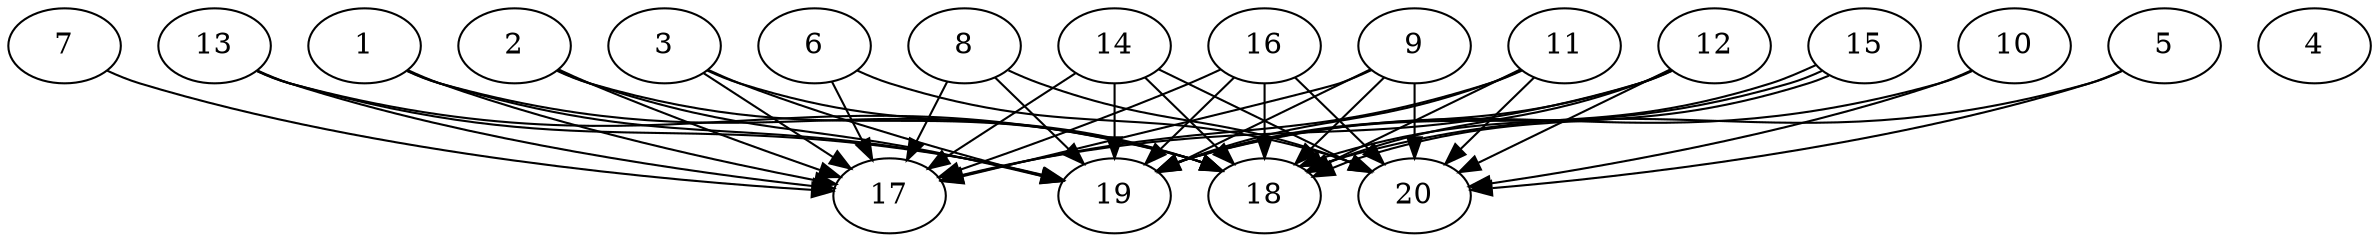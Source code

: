 // DAG automatically generated by daggen at Thu Oct  3 13:58:43 2019
// ./daggen --dot -n 20 --ccr 0.5 --fat 0.9 --regular 0.5 --density 0.9 --mindata 5242880 --maxdata 52428800 
digraph G {
  1 [size="80928768", alpha="0.15", expect_size="40464384"] 
  1 -> 17 [size ="40464384"]
  1 -> 18 [size ="40464384"]
  1 -> 19 [size ="40464384"]
  2 [size="104247296", alpha="0.05", expect_size="52123648"] 
  2 -> 17 [size ="52123648"]
  2 -> 18 [size ="52123648"]
  2 -> 19 [size ="52123648"]
  3 [size="44480512", alpha="0.15", expect_size="22240256"] 
  3 -> 17 [size ="22240256"]
  3 -> 18 [size ="22240256"]
  3 -> 19 [size ="22240256"]
  4 [size="97077248", alpha="0.05", expect_size="48538624"] 
  5 [size="99389440", alpha="0.07", expect_size="49694720"] 
  5 -> 18 [size ="49694720"]
  5 -> 20 [size ="49694720"]
  6 [size="12367872", alpha="0.16", expect_size="6183936"] 
  6 -> 17 [size ="6183936"]
  6 -> 20 [size ="6183936"]
  7 [size="32110592", alpha="0.05", expect_size="16055296"] 
  7 -> 17 [size ="16055296"]
  8 [size="80072704", alpha="0.06", expect_size="40036352"] 
  8 -> 17 [size ="40036352"]
  8 -> 19 [size ="40036352"]
  8 -> 20 [size ="40036352"]
  9 [size="78745600", alpha="0.09", expect_size="39372800"] 
  9 -> 17 [size ="39372800"]
  9 -> 18 [size ="39372800"]
  9 -> 19 [size ="39372800"]
  9 -> 20 [size ="39372800"]
  10 [size="76937216", alpha="0.02", expect_size="38468608"] 
  10 -> 19 [size ="38468608"]
  10 -> 20 [size ="38468608"]
  11 [size="67258368", alpha="0.02", expect_size="33629184"] 
  11 -> 17 [size ="33629184"]
  11 -> 18 [size ="33629184"]
  11 -> 19 [size ="33629184"]
  11 -> 20 [size ="33629184"]
  12 [size="43587584", alpha="0.16", expect_size="21793792"] 
  12 -> 17 [size ="21793792"]
  12 -> 18 [size ="21793792"]
  12 -> 19 [size ="21793792"]
  12 -> 20 [size ="21793792"]
  13 [size="65693696", alpha="0.13", expect_size="32846848"] 
  13 -> 17 [size ="32846848"]
  13 -> 18 [size ="32846848"]
  13 -> 19 [size ="32846848"]
  14 [size="41867264", alpha="0.13", expect_size="20933632"] 
  14 -> 17 [size ="20933632"]
  14 -> 18 [size ="20933632"]
  14 -> 19 [size ="20933632"]
  14 -> 20 [size ="20933632"]
  15 [size="67117056", alpha="0.06", expect_size="33558528"] 
  15 -> 18 [size ="33558528"]
  15 -> 18 [size ="33558528"]
  15 -> 19 [size ="33558528"]
  16 [size="102264832", alpha="0.07", expect_size="51132416"] 
  16 -> 17 [size ="51132416"]
  16 -> 18 [size ="51132416"]
  16 -> 19 [size ="51132416"]
  16 -> 20 [size ="51132416"]
  17 [size="81465344", alpha="0.07", expect_size="40732672"] 
  18 [size="104646656", alpha="0.14", expect_size="52323328"] 
  19 [size="39022592", alpha="0.19", expect_size="19511296"] 
  20 [size="81588224", alpha="0.16", expect_size="40794112"] 
}
